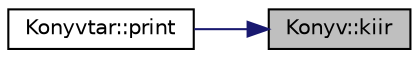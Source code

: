 digraph "Konyv::kiir"
{
 // LATEX_PDF_SIZE
  edge [fontname="Helvetica",fontsize="10",labelfontname="Helvetica",labelfontsize="10"];
  node [fontname="Helvetica",fontsize="10",shape=record];
  rankdir="RL";
  Node1 [label="Konyv::kiir",height=0.2,width=0.4,color="black", fillcolor="grey75", style="filled", fontcolor="black",tooltip="Kiírja a könyv adatait."];
  Node1 -> Node2 [dir="back",color="midnightblue",fontsize="10",style="solid",fontname="Helvetica"];
  Node2 [label="Konyvtar::print",height=0.2,width=0.4,color="black", fillcolor="white", style="filled",URL="$class_konyvtar.html#a2b99cf0bbd5127ed021c51712719cc72",tooltip="Kiírja a könyvtar tartalmát tetszőleges std::ostream& objektumba."];
}
